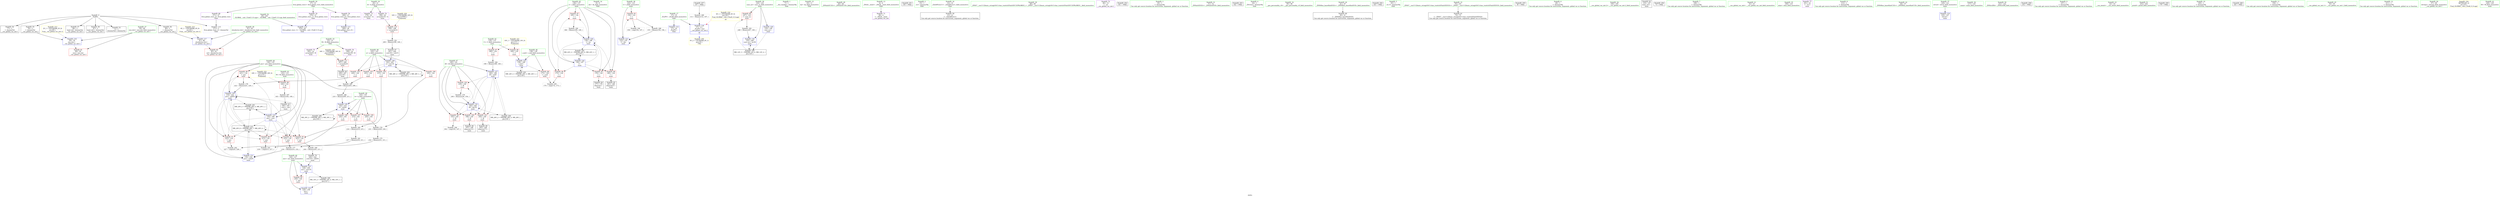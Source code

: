 digraph "SVFG" {
	label="SVFG";

	Node0x55ee4f62d720 [shape=record,color=grey,label="{NodeID: 0\nNullPtr}"];
	Node0x55ee4f62d720 -> Node0x55ee4f647fe0[style=solid];
	Node0x55ee4f62d720 -> Node0x55ee4f6480e0[style=solid];
	Node0x55ee4f62d720 -> Node0x55ee4f6481b0[style=solid];
	Node0x55ee4f62d720 -> Node0x55ee4f648280[style=solid];
	Node0x55ee4f62d720 -> Node0x55ee4f648350[style=solid];
	Node0x55ee4f62d720 -> Node0x55ee4f648420[style=solid];
	Node0x55ee4f62d720 -> Node0x55ee4f64c440[style=solid];
	Node0x55ee4f64fa20 [shape=record,color=grey,label="{NodeID: 180\n244 = Binary(243, 211, )\n}"];
	Node0x55ee4f64fa20 -> Node0x55ee4f648e70[style=solid];
	Node0x55ee4f646bf0 [shape=record,color=red,label="{NodeID: 97\n185\<--136\n\<--i\nmain\n}"];
	Node0x55ee4f646bf0 -> Node0x55ee4f650920[style=solid];
	Node0x55ee4f644f70 [shape=record,color=green,label="{NodeID: 14\n8\<--9\ndx\<--dx_field_insensitive\nGlob }"];
	Node0x55ee4f64a7e0 [shape=record,color=grey,label="{NodeID: 194\n158 = cmp(154, 147, )\n}"];
	Node0x55ee4f647750 [shape=record,color=red,label="{NodeID: 111\n207\<--206\n\<--arrayidx18\nmain\n}"];
	Node0x55ee4f647750 -> Node0x55ee4f648da0[style=solid];
	Node0x55ee4f645960 [shape=record,color=green,label="{NodeID: 28\n61\<--62\nehselector.slot\<--ehselector.slot_field_insensitive\n__cxx_global_var_init.1\n}"];
	Node0x55ee4f645960 -> Node0x55ee4f6498c0[style=solid];
	Node0x55ee4f645960 -> Node0x55ee4f64c610[style=solid];
	Node0x55ee4f64cc90 [shape=record,color=blue,label="{NodeID: 125\n138\<--169\ni_end\<--\nmain\n}"];
	Node0x55ee4f64cc90 -> Node0x55ee4f646cc0[style=dashed];
	Node0x55ee4f64cc90 -> Node0x55ee4f659d20[style=dashed];
	Node0x55ee4f646640 [shape=record,color=green,label="{NodeID: 42\n130\<--131\nC\<--C_field_insensitive\nmain\n}"];
	Node0x55ee4f646640 -> Node0x55ee4f649c00[style=solid];
	Node0x55ee4f646640 -> Node0x55ee4f649cd0[style=solid];
	Node0x55ee4f65e1d0 [shape=record,color=yellow,style=double,label="{NodeID: 222\n18V_1 = ENCHI(MR_18V_0)\npts\{133 \}\nFun[main]}"];
	Node0x55ee4f65e1d0 -> Node0x55ee4f649da0[style=dashed];
	Node0x55ee4f648280 [shape=record,color=black,label="{NodeID: 56\n80\<--3\n\<--dummyVal\n__cxx_global_var_init.1\n}"];
	Node0x55ee4f648280 -> Node0x55ee4f64c610[style=solid];
	Node0x55ee4f648e70 [shape=record,color=black,label="{NodeID: 70\n245\<--244\nconv35\<--add34\nmain\n}"];
	Node0x55ee4f648e70 -> Node0x55ee4f64d310[style=solid];
	Node0x55ee4f660db0 [shape=record,color=yellow,style=double,label="{NodeID: 250\n6V_2 = CSCHI(MR_6V_1)\npts\{19 \}\nCS[]}"];
	Node0x55ee4f649a60 [shape=record,color=red,label="{NodeID: 84\n247\<--124\n\<--case_no\nmain\n}"];
	Node0x55ee4f649a60 -> Node0x55ee4f64fea0[style=solid];
	Node0x55ee4f63b7c0 [shape=record,color=green,label="{NodeID: 1\n7\<--1\n__dso_handle\<--dummyObj\nGlob }"];
	Node0x55ee4f64fba0 [shape=record,color=grey,label="{NodeID: 181\n217 = Binary(216, 211, )\n}"];
	Node0x55ee4f64fba0 -> Node0x55ee4f64a660[style=solid];
	Node0x55ee4f646cc0 [shape=record,color=red,label="{NodeID: 98\n173\<--138\n\<--i_end\nmain\n}"];
	Node0x55ee4f646cc0 -> Node0x55ee4f64a960[style=solid];
	Node0x55ee4f645000 [shape=record,color=green,label="{NodeID: 15\n10\<--11\ndy\<--dy_field_insensitive\nGlob }"];
	Node0x55ee4f64a960 [shape=record,color=grey,label="{NodeID: 195\n174 = cmp(172, 173, )\n}"];
	Node0x55ee4f647820 [shape=record,color=blue,label="{NodeID: 112\n17\<--18\n_ZL2PI\<--\nGlob }"];
	Node0x55ee4f645a30 [shape=record,color=green,label="{NodeID: 29\n64\<--65\n_ZNSaIcEC1Ev\<--_ZNSaIcEC1Ev_field_insensitive\n}"];
	Node0x55ee4f64cd60 [shape=record,color=blue,label="{NodeID: 126\n136\<--186\ni\<--inc\nmain\n}"];
	Node0x55ee4f64cd60 -> Node0x55ee4f64a280[style=dashed];
	Node0x55ee4f64cd60 -> Node0x55ee4f64a350[style=dashed];
	Node0x55ee4f64cd60 -> Node0x55ee4f646b20[style=dashed];
	Node0x55ee4f64cd60 -> Node0x55ee4f646bf0[style=dashed];
	Node0x55ee4f64cd60 -> Node0x55ee4f64cd60[style=dashed];
	Node0x55ee4f64cd60 -> Node0x55ee4f659820[style=dashed];
	Node0x55ee4f646710 [shape=record,color=green,label="{NodeID: 43\n132\<--133\nW\<--W_field_insensitive\nmain\n}"];
	Node0x55ee4f646710 -> Node0x55ee4f649da0[style=solid];
	Node0x55ee4f648350 [shape=record,color=black,label="{NodeID: 57\n86\<--3\nlpad.val\<--dummyVal\n__cxx_global_var_init.1\n}"];
	Node0x55ee4f648f40 [shape=record,color=purple,label="{NodeID: 71\n38\<--4\n\<--_ZStL8__ioinit\n__cxx_global_var_init\n}"];
	Node0x55ee4f3f2df0 [shape=record,color=black,label="{NodeID: 251\n150 = PHI()\n}"];
	Node0x55ee4f649b30 [shape=record,color=red,label="{NodeID: 85\n250\<--126\n\<--ans\nmain\n}"];
	Node0x55ee4f63b020 [shape=record,color=green,label="{NodeID: 2\n15\<--1\n.str\<--dummyObj\nGlob }"];
	Node0x55ee4f64fd20 [shape=record,color=grey,label="{NodeID: 182\n216 = Binary(214, 215, )\n}"];
	Node0x55ee4f64fd20 -> Node0x55ee4f64fba0[style=solid];
	Node0x55ee4f646d90 [shape=record,color=red,label="{NodeID: 99\n193\<--140\n\<--i8\nmain\n}"];
	Node0x55ee4f646d90 -> Node0x55ee4f64aae0[style=solid];
	Node0x55ee4f645090 [shape=record,color=green,label="{NodeID: 16\n12\<--14\n_Z2dsB5cxx11\<--_Z2dsB5cxx11_field_insensitive\nGlob }"];
	Node0x55ee4f645090 -> Node0x55ee4f6484f0[style=solid];
	Node0x55ee4f64aae0 [shape=record,color=grey,label="{NodeID: 196\n194 = cmp(193, 147, )\n}"];
	Node0x55ee4f647920 [shape=record,color=blue,label="{NodeID: 113\n269\<--28\nllvm.global_ctors_0\<--\nGlob }"];
	Node0x55ee4f645b30 [shape=record,color=green,label="{NodeID: 30\n68\<--69\n_ZNSt7__cxx1112basic_stringIcSt11char_traitsIcESaIcEEC1EPKcRKS3_\<--_ZNSt7__cxx1112basic_stringIcSt11char_traitsIcESaIcEEC1EPKcRKS3__field_insensitive\n}"];
	Node0x55ee4f64ce30 [shape=record,color=blue,label="{NodeID: 127\n140\<--190\ni8\<--sub9\nmain\n}"];
	Node0x55ee4f64ce30 -> Node0x55ee4f646d90[style=dashed];
	Node0x55ee4f64ce30 -> Node0x55ee4f646e60[style=dashed];
	Node0x55ee4f64ce30 -> Node0x55ee4f646f30[style=dashed];
	Node0x55ee4f64ce30 -> Node0x55ee4f647000[style=dashed];
	Node0x55ee4f64ce30 -> Node0x55ee4f64d240[style=dashed];
	Node0x55ee4f64ce30 -> Node0x55ee4f65a220[style=dashed];
	Node0x55ee4f6467e0 [shape=record,color=green,label="{NodeID: 44\n134\<--135\npos\<--pos_field_insensitive\nmain\n}"];
	Node0x55ee4f6467e0 -> Node0x55ee4f649e70[style=solid];
	Node0x55ee4f6467e0 -> Node0x55ee4f649f40[style=solid];
	Node0x55ee4f6467e0 -> Node0x55ee4f64a010[style=solid];
	Node0x55ee4f6467e0 -> Node0x55ee4f64a0e0[style=solid];
	Node0x55ee4f6467e0 -> Node0x55ee4f64a1b0[style=solid];
	Node0x55ee4f6467e0 -> Node0x55ee4f64caf0[style=solid];
	Node0x55ee4f6467e0 -> Node0x55ee4f64d0a0[style=solid];
	Node0x55ee4f6467e0 -> Node0x55ee4f64d170[style=solid];
	Node0x55ee4f648420 [shape=record,color=black,label="{NodeID: 58\n87\<--3\nlpad.val1\<--dummyVal\n__cxx_global_var_init.1\n}"];
	Node0x55ee4f649010 [shape=record,color=purple,label="{NodeID: 72\n66\<--15\n\<--.str\n__cxx_global_var_init.1\n}"];
	Node0x55ee4f669b40 [shape=record,color=black,label="{NodeID: 252\n161 = PHI()\n}"];
	Node0x55ee4f649c00 [shape=record,color=red,label="{NodeID: 86\n169\<--130\n\<--C\nmain\n}"];
	Node0x55ee4f649c00 -> Node0x55ee4f64cc90[style=solid];
	Node0x55ee4f62d810 [shape=record,color=green,label="{NodeID: 3\n18\<--1\n\<--dummyObj\nCan only get source location for instruction, argument, global var or function.}"];
	Node0x55ee4f64fea0 [shape=record,color=grey,label="{NodeID: 183\n248 = Binary(247, 149, )\n}"];
	Node0x55ee4f64fea0 -> Node0x55ee4f64d3e0[style=solid];
	Node0x55ee4f646e60 [shape=record,color=red,label="{NodeID: 100\n196\<--140\n\<--i8\nmain\n}"];
	Node0x55ee4f646e60 -> Node0x55ee4f648b30[style=solid];
	Node0x55ee4f645120 [shape=record,color=green,label="{NodeID: 17\n17\<--19\n_ZL2PI\<--_ZL2PI_field_insensitive\nGlob }"];
	Node0x55ee4f645120 -> Node0x55ee4f647820[style=solid];
	Node0x55ee4f645120 -> Node0x55ee4f64c6e0[style=solid];
	Node0x55ee4f647a20 [shape=record,color=blue,label="{NodeID: 114\n270\<--29\nllvm.global_ctors_1\<--_GLOBAL__sub_I_EmK_0_0.cpp\nGlob }"];
	Node0x55ee4f645c30 [shape=record,color=green,label="{NodeID: 31\n71\<--72\n_ZNSaIcED1Ev\<--_ZNSaIcED1Ev_field_insensitive\n}"];
	Node0x55ee4f64cf00 [shape=record,color=blue,label="{NodeID: 128\n142\<--201\na\<--conv16\nmain\n}"];
	Node0x55ee4f64cf00 -> Node0x55ee4f6470d0[style=dashed];
	Node0x55ee4f64cf00 -> Node0x55ee4f6471a0[style=dashed];
	Node0x55ee4f64cf00 -> Node0x55ee4f647270[style=dashed];
	Node0x55ee4f64cf00 -> Node0x55ee4f647340[style=dashed];
	Node0x55ee4f64cf00 -> Node0x55ee4f64cf00[style=dashed];
	Node0x55ee4f64cf00 -> Node0x55ee4f65a720[style=dashed];
	Node0x55ee4f6468b0 [shape=record,color=green,label="{NodeID: 45\n136\<--137\ni\<--i_field_insensitive\nmain\n}"];
	Node0x55ee4f6468b0 -> Node0x55ee4f64a280[style=solid];
	Node0x55ee4f6468b0 -> Node0x55ee4f64a350[style=solid];
	Node0x55ee4f6468b0 -> Node0x55ee4f646b20[style=solid];
	Node0x55ee4f6468b0 -> Node0x55ee4f646bf0[style=solid];
	Node0x55ee4f6468b0 -> Node0x55ee4f64cbc0[style=solid];
	Node0x55ee4f6468b0 -> Node0x55ee4f64cd60[style=solid];
	Node0x55ee4f6484f0 [shape=record,color=black,label="{NodeID: 59\n13\<--12\n\<--_Z2dsB5cxx11\nCan only get source location for instruction, argument, global var or function.}"];
	Node0x55ee4f6490e0 [shape=record,color=purple,label="{NodeID: 73\n178\<--20\narrayidx\<--A\nmain\n}"];
	Node0x55ee4f669ca0 [shape=record,color=black,label="{NodeID: 253\n162 = PHI()\n}"];
	Node0x55ee4f649cd0 [shape=record,color=red,label="{NodeID: 87\n189\<--130\n\<--C\nmain\n}"];
	Node0x55ee4f649cd0 -> Node0x55ee4f650020[style=solid];
	Node0x55ee4f63ae70 [shape=record,color=green,label="{NodeID: 4\n24\<--1\n_ZSt3cin\<--dummyObj\nGlob }"];
	Node0x55ee4f650020 [shape=record,color=grey,label="{NodeID: 184\n190 = Binary(189, 149, )\n}"];
	Node0x55ee4f650020 -> Node0x55ee4f64ce30[style=solid];
	Node0x55ee4f646f30 [shape=record,color=red,label="{NodeID: 101\n204\<--140\n\<--i8\nmain\n}"];
	Node0x55ee4f646f30 -> Node0x55ee4f648cd0[style=solid];
	Node0x55ee4f6451b0 [shape=record,color=green,label="{NodeID: 18\n20\<--21\nA\<--A_field_insensitive\nGlob }"];
	Node0x55ee4f6451b0 -> Node0x55ee4f6490e0[style=solid];
	Node0x55ee4f6451b0 -> Node0x55ee4f6491b0[style=solid];
	Node0x55ee4f64c440 [shape=record,color=blue, style = dotted,label="{NodeID: 115\n271\<--3\nllvm.global_ctors_2\<--dummyVal\nGlob }"];
	Node0x55ee4f645d30 [shape=record,color=green,label="{NodeID: 32\n95\<--96\n__gxx_personality_v0\<--__gxx_personality_v0_field_insensitive\n}"];
	Node0x55ee4f65ca20 [shape=record,color=black,label="{NodeID: 212\nMR_20V_8 = PHI(MR_20V_7, MR_20V_4, )\npts\{135 \}\n}"];
	Node0x55ee4f65ca20 -> Node0x55ee4f649e70[style=dashed];
	Node0x55ee4f65ca20 -> Node0x55ee4f649f40[style=dashed];
	Node0x55ee4f65ca20 -> Node0x55ee4f64a010[style=dashed];
	Node0x55ee4f65ca20 -> Node0x55ee4f64a0e0[style=dashed];
	Node0x55ee4f65ca20 -> Node0x55ee4f64a1b0[style=dashed];
	Node0x55ee4f65ca20 -> Node0x55ee4f64d0a0[style=dashed];
	Node0x55ee4f65ca20 -> Node0x55ee4f64d170[style=dashed];
	Node0x55ee4f65ca20 -> Node0x55ee4f659320[style=dashed];
	Node0x55ee4f65ca20 -> Node0x55ee4f65ca20[style=dashed];
	Node0x55ee4f64cfd0 [shape=record,color=blue,label="{NodeID: 129\n144\<--210\nb\<--sub20\nmain\n}"];
	Node0x55ee4f64cfd0 -> Node0x55ee4f647410[style=dashed];
	Node0x55ee4f64cfd0 -> Node0x55ee4f6474e0[style=dashed];
	Node0x55ee4f64cfd0 -> Node0x55ee4f6475b0[style=dashed];
	Node0x55ee4f64cfd0 -> Node0x55ee4f64cfd0[style=dashed];
	Node0x55ee4f64cfd0 -> Node0x55ee4f65ac20[style=dashed];
	Node0x55ee4f646980 [shape=record,color=green,label="{NodeID: 46\n138\<--139\ni_end\<--i_end_field_insensitive\nmain\n}"];
	Node0x55ee4f646980 -> Node0x55ee4f646cc0[style=solid];
	Node0x55ee4f646980 -> Node0x55ee4f64cc90[style=solid];
	Node0x55ee4f6485f0 [shape=record,color=black,label="{NodeID: 60\n40\<--41\n\<--_ZNSt8ios_base4InitD1Ev\nCan only get source location for instruction, argument, global var or function.}"];
	Node0x55ee4f6491b0 [shape=record,color=purple,label="{NodeID: 74\n198\<--20\narrayidx14\<--A\nmain\n}"];
	Node0x55ee4f6491b0 -> Node0x55ee4f647680[style=solid];
	Node0x55ee4f669da0 [shape=record,color=black,label="{NodeID: 254\n163 = PHI()\n}"];
	Node0x55ee4f649da0 [shape=record,color=red,label="{NodeID: 88\n164\<--132\n\<--W\nmain\n}"];
	Node0x55ee4f649da0 -> Node0x55ee4f6504a0[style=solid];
	Node0x55ee4f63af00 [shape=record,color=green,label="{NodeID: 5\n25\<--1\n.str.3\<--dummyObj\nGlob }"];
	Node0x55ee4f6501a0 [shape=record,color=grey,label="{NodeID: 185\n209 = Binary(203, 208, )\n}"];
	Node0x55ee4f6501a0 -> Node0x55ee4f650320[style=solid];
	Node0x55ee4f647000 [shape=record,color=red,label="{NodeID: 102\n239\<--140\n\<--i8\nmain\n}"];
	Node0x55ee4f647000 -> Node0x55ee4f64f8a0[style=solid];
	Node0x55ee4f645240 [shape=record,color=green,label="{NodeID: 19\n22\<--23\nB\<--B_field_insensitive\nGlob }"];
	Node0x55ee4f645240 -> Node0x55ee4f649280[style=solid];
	Node0x55ee4f645240 -> Node0x55ee4f649350[style=solid];
	Node0x55ee4f658920 [shape=record,color=black,label="{NodeID: 199\nMR_12V_3 = PHI(MR_12V_4, MR_12V_2, )\npts\{125 \}\n}"];
	Node0x55ee4f658920 -> Node0x55ee4f649a60[style=dashed];
	Node0x55ee4f658920 -> Node0x55ee4f64d3e0[style=dashed];
	Node0x55ee4f64c540 [shape=record,color=blue,label="{NodeID: 116\n59\<--78\nexn.slot\<--\n__cxx_global_var_init.1\n}"];
	Node0x55ee4f64c540 -> Node0x55ee4f6497f0[style=dashed];
	Node0x55ee4f645e30 [shape=record,color=green,label="{NodeID: 33\n75\<--101\n_ZNSt7__cxx1112basic_stringIcSt11char_traitsIcESaIcEED1Ev\<--_ZNSt7__cxx1112basic_stringIcSt11char_traitsIcESaIcEED1Ev_field_insensitive\n}"];
	Node0x55ee4f645e30 -> Node0x55ee4f6486f0[style=solid];
	Node0x55ee4f65cf20 [shape=record,color=yellow,style=double,label="{NodeID: 213\n2V_1 = ENCHI(MR_2V_0)\npts\{60 \}\nFun[__cxx_global_var_init.1]}"];
	Node0x55ee4f65cf20 -> Node0x55ee4f64c540[style=dashed];
	Node0x55ee4f64d0a0 [shape=record,color=blue,label="{NodeID: 130\n134\<--222\npos\<--add24\nmain\n}"];
	Node0x55ee4f64d0a0 -> Node0x55ee4f649e70[style=dashed];
	Node0x55ee4f64d0a0 -> Node0x55ee4f649f40[style=dashed];
	Node0x55ee4f64d0a0 -> Node0x55ee4f64a010[style=dashed];
	Node0x55ee4f64d0a0 -> Node0x55ee4f64a0e0[style=dashed];
	Node0x55ee4f64d0a0 -> Node0x55ee4f64a1b0[style=dashed];
	Node0x55ee4f64d0a0 -> Node0x55ee4f64d0a0[style=dashed];
	Node0x55ee4f64d0a0 -> Node0x55ee4f64d170[style=dashed];
	Node0x55ee4f64d0a0 -> Node0x55ee4f659320[style=dashed];
	Node0x55ee4f64d0a0 -> Node0x55ee4f65ca20[style=dashed];
	Node0x55ee4f646a50 [shape=record,color=green,label="{NodeID: 47\n140\<--141\ni8\<--i8_field_insensitive\nmain\n}"];
	Node0x55ee4f646a50 -> Node0x55ee4f646d90[style=solid];
	Node0x55ee4f646a50 -> Node0x55ee4f646e60[style=solid];
	Node0x55ee4f646a50 -> Node0x55ee4f646f30[style=solid];
	Node0x55ee4f646a50 -> Node0x55ee4f647000[style=solid];
	Node0x55ee4f646a50 -> Node0x55ee4f64ce30[style=solid];
	Node0x55ee4f646a50 -> Node0x55ee4f64d240[style=solid];
	Node0x55ee4f6486f0 [shape=record,color=black,label="{NodeID: 61\n74\<--75\n\<--_ZNSt7__cxx1112basic_stringIcSt11char_traitsIcESaIcEED1Ev\nCan only get source location for instruction, argument, global var or function.}"];
	Node0x55ee4f649280 [shape=record,color=purple,label="{NodeID: 75\n182\<--22\narrayidx6\<--B\nmain\n}"];
	Node0x55ee4f669e70 [shape=record,color=black,label="{NodeID: 255\n39 = PHI()\n}"];
	Node0x55ee4f649e70 [shape=record,color=red,label="{NodeID: 89\n213\<--134\n\<--pos\nmain\n}"];
	Node0x55ee4f649e70 -> Node0x55ee4f64a660[style=solid];
	Node0x55ee4f6445c0 [shape=record,color=green,label="{NodeID: 6\n28\<--1\n\<--dummyObj\nCan only get source location for instruction, argument, global var or function.}"];
	Node0x55ee4f650320 [shape=record,color=grey,label="{NodeID: 186\n210 = Binary(209, 211, )\n}"];
	Node0x55ee4f650320 -> Node0x55ee4f64cfd0[style=solid];
	Node0x55ee4f6470d0 [shape=record,color=red,label="{NodeID: 103\n203\<--142\n\<--a\nmain\n}"];
	Node0x55ee4f6470d0 -> Node0x55ee4f6501a0[style=solid];
	Node0x55ee4f6452d0 [shape=record,color=green,label="{NodeID: 20\n27\<--31\nllvm.global_ctors\<--llvm.global_ctors_field_insensitive\nGlob }"];
	Node0x55ee4f6452d0 -> Node0x55ee4f6494f0[style=solid];
	Node0x55ee4f6452d0 -> Node0x55ee4f6495f0[style=solid];
	Node0x55ee4f6452d0 -> Node0x55ee4f6496f0[style=solid];
	Node0x55ee4f658e20 [shape=record,color=black,label="{NodeID: 200\nMR_14V_2 = PHI(MR_14V_4, MR_14V_1, )\npts\{127 \}\n}"];
	Node0x55ee4f658e20 -> Node0x55ee4f64ca20[style=dashed];
	Node0x55ee4f64c610 [shape=record,color=blue,label="{NodeID: 117\n61\<--80\nehselector.slot\<--\n__cxx_global_var_init.1\n}"];
	Node0x55ee4f64c610 -> Node0x55ee4f6498c0[style=dashed];
	Node0x55ee4f645f30 [shape=record,color=green,label="{NodeID: 34\n104\<--105\n__cxx_global_var_init.2\<--__cxx_global_var_init.2_field_insensitive\n}"];
	Node0x55ee4f65da40 [shape=record,color=yellow,style=double,label="{NodeID: 214\n4V_1 = ENCHI(MR_4V_0)\npts\{62 \}\nFun[__cxx_global_var_init.1]}"];
	Node0x55ee4f65da40 -> Node0x55ee4f64c610[style=dashed];
	Node0x55ee4f64d170 [shape=record,color=blue,label="{NodeID: 131\n134\<--234\npos\<--sub29\nmain\n}"];
	Node0x55ee4f64d170 -> Node0x55ee4f65ca20[style=dashed];
	Node0x55ee4f647b40 [shape=record,color=green,label="{NodeID: 48\n142\<--143\na\<--a_field_insensitive\nmain\n}"];
	Node0x55ee4f647b40 -> Node0x55ee4f6470d0[style=solid];
	Node0x55ee4f647b40 -> Node0x55ee4f6471a0[style=solid];
	Node0x55ee4f647b40 -> Node0x55ee4f647270[style=solid];
	Node0x55ee4f647b40 -> Node0x55ee4f647340[style=solid];
	Node0x55ee4f647b40 -> Node0x55ee4f64cf00[style=solid];
	Node0x55ee4f6487f0 [shape=record,color=black,label="{NodeID: 62\n119\<--147\nmain_ret\<--\nmain\n}"];
	Node0x55ee4f649350 [shape=record,color=purple,label="{NodeID: 76\n206\<--22\narrayidx18\<--B\nmain\n}"];
	Node0x55ee4f649350 -> Node0x55ee4f647750[style=solid];
	Node0x55ee4f669f40 [shape=record,color=black,label="{NodeID: 256\n73 = PHI()\n}"];
	Node0x55ee4f649f40 [shape=record,color=red,label="{NodeID: 90\n221\<--134\n\<--pos\nmain\n}"];
	Node0x55ee4f649f40 -> Node0x55ee4f64f720[style=solid];
	Node0x55ee4f644650 [shape=record,color=green,label="{NodeID: 7\n108\<--1\n\<--dummyObj\nCan only get source location for instruction, argument, global var or function.}"];
	Node0x55ee4f6504a0 [shape=record,color=grey,label="{NodeID: 187\n165 = Binary(164, 149, )\n}"];
	Node0x55ee4f6504a0 -> Node0x55ee4f6488c0[style=solid];
	Node0x55ee4f6471a0 [shape=record,color=red,label="{NodeID: 104\n215\<--142\n\<--a\nmain\n}"];
	Node0x55ee4f6471a0 -> Node0x55ee4f64fd20[style=solid];
	Node0x55ee4f645360 [shape=record,color=green,label="{NodeID: 21\n32\<--33\n__cxx_global_var_init\<--__cxx_global_var_init_field_insensitive\n}"];
	Node0x55ee4f659320 [shape=record,color=black,label="{NodeID: 201\nMR_20V_2 = PHI(MR_20V_4, MR_20V_1, )\npts\{135 \}\n}"];
	Node0x55ee4f659320 -> Node0x55ee4f64caf0[style=dashed];
	Node0x55ee4f64c6e0 [shape=record,color=blue,label="{NodeID: 118\n17\<--111\n_ZL2PI\<--mul\n__cxx_global_var_init.2\n|{<s0>18}}"];
	Node0x55ee4f64c6e0:s0 -> Node0x55ee4f660db0[style=dashed,color=blue];
	Node0x55ee4f646030 [shape=record,color=green,label="{NodeID: 35\n109\<--110\natan\<--atan_field_insensitive\n}"];
	Node0x55ee4f64d240 [shape=record,color=blue,label="{NodeID: 132\n140\<--240\ni8\<--dec32\nmain\n}"];
	Node0x55ee4f64d240 -> Node0x55ee4f646d90[style=dashed];
	Node0x55ee4f64d240 -> Node0x55ee4f646e60[style=dashed];
	Node0x55ee4f64d240 -> Node0x55ee4f646f30[style=dashed];
	Node0x55ee4f64d240 -> Node0x55ee4f647000[style=dashed];
	Node0x55ee4f64d240 -> Node0x55ee4f64d240[style=dashed];
	Node0x55ee4f64d240 -> Node0x55ee4f65a220[style=dashed];
	Node0x55ee4f647c10 [shape=record,color=green,label="{NodeID: 49\n144\<--145\nb\<--b_field_insensitive\nmain\n}"];
	Node0x55ee4f647c10 -> Node0x55ee4f647410[style=solid];
	Node0x55ee4f647c10 -> Node0x55ee4f6474e0[style=solid];
	Node0x55ee4f647c10 -> Node0x55ee4f6475b0[style=solid];
	Node0x55ee4f647c10 -> Node0x55ee4f64cfd0[style=solid];
	Node0x55ee4f65f000 [shape=record,color=yellow,style=double,label="{NodeID: 229\n32V_1 = ENCHI(MR_32V_0)\npts\{210000 \}\nFun[main]}"];
	Node0x55ee4f65f000 -> Node0x55ee4f647680[style=dashed];
	Node0x55ee4f6488c0 [shape=record,color=black,label="{NodeID: 63\n166\<--165\nconv\<--sub\nmain\n}"];
	Node0x55ee4f6488c0 -> Node0x55ee4f64caf0[style=solid];
	Node0x55ee4f649420 [shape=record,color=purple,label="{NodeID: 77\n251\<--25\n\<--.str.3\nmain\n}"];
	Node0x55ee4f66a040 [shape=record,color=black,label="{NodeID: 257\n107 = PHI()\n}"];
	Node0x55ee4f66a040 -> Node0x55ee4f6507a0[style=solid];
	Node0x55ee4f64a010 [shape=record,color=red,label="{NodeID: 91\n225\<--134\n\<--pos\nmain\n}"];
	Node0x55ee4f64a010 -> Node0x55ee4f64a4e0[style=solid];
	Node0x55ee4f6446e0 [shape=record,color=green,label="{NodeID: 8\n112\<--1\n\<--dummyObj\nCan only get source location for instruction, argument, global var or function.}"];
	Node0x55ee4f650620 [shape=record,color=grey,label="{NodeID: 188\n155 = Binary(154, 156, )\n}"];
	Node0x55ee4f650620 -> Node0x55ee4f64c950[style=solid];
	Node0x55ee4f647270 [shape=record,color=red,label="{NodeID: 105\n220\<--142\n\<--a\nmain\n}"];
	Node0x55ee4f647270 -> Node0x55ee4f64f720[style=solid];
	Node0x55ee4f6453f0 [shape=record,color=green,label="{NodeID: 22\n36\<--37\n_ZNSt8ios_base4InitC1Ev\<--_ZNSt8ios_base4InitC1Ev_field_insensitive\n}"];
	Node0x55ee4f659820 [shape=record,color=black,label="{NodeID: 202\nMR_22V_2 = PHI(MR_22V_4, MR_22V_1, )\npts\{137 \}\n}"];
	Node0x55ee4f659820 -> Node0x55ee4f64cbc0[style=dashed];
	Node0x55ee4f64c7b0 [shape=record,color=blue,label="{NodeID: 119\n120\<--147\nretval\<--\nmain\n}"];
	Node0x55ee4f646130 [shape=record,color=green,label="{NodeID: 36\n117\<--118\nmain\<--main_field_insensitive\n}"];
	Node0x55ee4f65dc30 [shape=record,color=yellow,style=double,label="{NodeID: 216\n6V_1 = ENCHI(MR_6V_0)\npts\{19 \}\nFun[_GLOBAL__sub_I_EmK_0_0.cpp]|{<s0>18}}"];
	Node0x55ee4f65dc30:s0 -> Node0x55ee4f64c6e0[style=dashed,color=red];
	Node0x55ee4f64d310 [shape=record,color=blue,label="{NodeID: 133\n126\<--245\nans\<--conv35\nmain\n}"];
	Node0x55ee4f64d310 -> Node0x55ee4f649b30[style=dashed];
	Node0x55ee4f64d310 -> Node0x55ee4f658e20[style=dashed];
	Node0x55ee4f647ce0 [shape=record,color=green,label="{NodeID: 50\n151\<--152\n_ZNSirsERi\<--_ZNSirsERi_field_insensitive\n}"];
	Node0x55ee4f65f0e0 [shape=record,color=yellow,style=double,label="{NodeID: 230\n34V_1 = ENCHI(MR_34V_0)\npts\{230000 \}\nFun[main]}"];
	Node0x55ee4f65f0e0 -> Node0x55ee4f647750[style=dashed];
	Node0x55ee4f648990 [shape=record,color=black,label="{NodeID: 64\n177\<--176\nidxprom\<--\nmain\n}"];
	Node0x55ee4f6494f0 [shape=record,color=purple,label="{NodeID: 78\n269\<--27\nllvm.global_ctors_0\<--llvm.global_ctors\nGlob }"];
	Node0x55ee4f6494f0 -> Node0x55ee4f647920[style=solid];
	Node0x55ee4f66a1a0 [shape=record,color=black,label="{NodeID: 258\n252 = PHI()\n}"];
	Node0x55ee4f64f2a0 [shape=record,color=grey,label="{NodeID: 175\n232 = Binary(231, 211, )\n}"];
	Node0x55ee4f64f2a0 -> Node0x55ee4f64f5a0[style=solid];
	Node0x55ee4f64a0e0 [shape=record,color=red,label="{NodeID: 92\n233\<--134\n\<--pos\nmain\n}"];
	Node0x55ee4f64a0e0 -> Node0x55ee4f64f5a0[style=solid];
	Node0x55ee4f63b320 [shape=record,color=green,label="{NodeID: 9\n147\<--1\n\<--dummyObj\nCan only get source location for instruction, argument, global var or function.}"];
	Node0x55ee4f6507a0 [shape=record,color=grey,label="{NodeID: 189\n111 = Binary(112, 107, )\n}"];
	Node0x55ee4f6507a0 -> Node0x55ee4f64c6e0[style=solid];
	Node0x55ee4f647340 [shape=record,color=red,label="{NodeID: 106\n230\<--142\n\<--a\nmain\n}"];
	Node0x55ee4f647340 -> Node0x55ee4f64f420[style=solid];
	Node0x55ee4f6454c0 [shape=record,color=green,label="{NodeID: 23\n42\<--43\n__cxa_atexit\<--__cxa_atexit_field_insensitive\n}"];
	Node0x55ee4f659d20 [shape=record,color=black,label="{NodeID: 203\nMR_24V_2 = PHI(MR_24V_3, MR_24V_1, )\npts\{139 \}\n}"];
	Node0x55ee4f659d20 -> Node0x55ee4f64cc90[style=dashed];
	Node0x55ee4f64c880 [shape=record,color=blue,label="{NodeID: 120\n124\<--149\ncase_no\<--\nmain\n}"];
	Node0x55ee4f64c880 -> Node0x55ee4f658920[style=dashed];
	Node0x55ee4f646230 [shape=record,color=green,label="{NodeID: 37\n120\<--121\nretval\<--retval_field_insensitive\nmain\n}"];
	Node0x55ee4f646230 -> Node0x55ee4f64c7b0[style=solid];
	Node0x55ee4f64d3e0 [shape=record,color=blue,label="{NodeID: 134\n124\<--248\ncase_no\<--inc36\nmain\n}"];
	Node0x55ee4f64d3e0 -> Node0x55ee4f658920[style=dashed];
	Node0x55ee4f647de0 [shape=record,color=green,label="{NodeID: 51\n253\<--254\nprintf\<--printf_field_insensitive\n}"];
	Node0x55ee4f648a60 [shape=record,color=black,label="{NodeID: 65\n181\<--180\nidxprom5\<--\nmain\n}"];
	Node0x55ee4f6495f0 [shape=record,color=purple,label="{NodeID: 79\n270\<--27\nllvm.global_ctors_1\<--llvm.global_ctors\nGlob }"];
	Node0x55ee4f6495f0 -> Node0x55ee4f647a20[style=solid];
	Node0x55ee4f66a270 [shape=record,color=black,label="{NodeID: 259\n179 = PHI()\n}"];
	Node0x55ee4f64f420 [shape=record,color=grey,label="{NodeID: 176\n231 = Binary(229, 230, )\n}"];
	Node0x55ee4f64f420 -> Node0x55ee4f64f2a0[style=solid];
	Node0x55ee4f64a1b0 [shape=record,color=red,label="{NodeID: 93\n243\<--134\n\<--pos\nmain\n}"];
	Node0x55ee4f64a1b0 -> Node0x55ee4f64fa20[style=solid];
	Node0x55ee4f63b3b0 [shape=record,color=green,label="{NodeID: 10\n149\<--1\n\<--dummyObj\nCan only get source location for instruction, argument, global var or function.}"];
	Node0x55ee4f650920 [shape=record,color=grey,label="{NodeID: 190\n186 = Binary(185, 149, )\n}"];
	Node0x55ee4f650920 -> Node0x55ee4f64cd60[style=solid];
	Node0x55ee4f647410 [shape=record,color=red,label="{NodeID: 107\n214\<--144\n\<--b\nmain\n}"];
	Node0x55ee4f647410 -> Node0x55ee4f64fd20[style=solid];
	Node0x55ee4f6455c0 [shape=record,color=green,label="{NodeID: 24\n41\<--47\n_ZNSt8ios_base4InitD1Ev\<--_ZNSt8ios_base4InitD1Ev_field_insensitive\n}"];
	Node0x55ee4f6455c0 -> Node0x55ee4f6485f0[style=solid];
	Node0x55ee4f65a220 [shape=record,color=black,label="{NodeID: 204\nMR_26V_2 = PHI(MR_26V_4, MR_26V_1, )\npts\{141 \}\n}"];
	Node0x55ee4f65a220 -> Node0x55ee4f64ce30[style=dashed];
	Node0x55ee4f64c950 [shape=record,color=blue,label="{NodeID: 121\n122\<--155\nt\<--dec\nmain\n}"];
	Node0x55ee4f64c950 -> Node0x55ee4f649990[style=dashed];
	Node0x55ee4f64c950 -> Node0x55ee4f64c950[style=dashed];
	Node0x55ee4f646300 [shape=record,color=green,label="{NodeID: 38\n122\<--123\nt\<--t_field_insensitive\nmain\n}"];
	Node0x55ee4f646300 -> Node0x55ee4f649990[style=solid];
	Node0x55ee4f646300 -> Node0x55ee4f64c950[style=solid];
	Node0x55ee4f647ee0 [shape=record,color=green,label="{NodeID: 52\n29\<--263\n_GLOBAL__sub_I_EmK_0_0.cpp\<--_GLOBAL__sub_I_EmK_0_0.cpp_field_insensitive\n}"];
	Node0x55ee4f647ee0 -> Node0x55ee4f647a20[style=solid];
	Node0x55ee4f648b30 [shape=record,color=black,label="{NodeID: 66\n197\<--196\nidxprom13\<--\nmain\n}"];
	Node0x55ee4f6496f0 [shape=record,color=purple,label="{NodeID: 80\n271\<--27\nllvm.global_ctors_2\<--llvm.global_ctors\nGlob }"];
	Node0x55ee4f6496f0 -> Node0x55ee4f64c440[style=solid];
	Node0x55ee4f66a3a0 [shape=record,color=black,label="{NodeID: 260\n183 = PHI()\n}"];
	Node0x55ee4f64f5a0 [shape=record,color=grey,label="{NodeID: 177\n234 = Binary(233, 232, )\n}"];
	Node0x55ee4f64f5a0 -> Node0x55ee4f64d170[style=solid];
	Node0x55ee4f64a280 [shape=record,color=red,label="{NodeID: 94\n172\<--136\n\<--i\nmain\n}"];
	Node0x55ee4f64a280 -> Node0x55ee4f64a960[style=solid];
	Node0x55ee4f63b440 [shape=record,color=green,label="{NodeID: 11\n156\<--1\n\<--dummyObj\nCan only get source location for instruction, argument, global var or function.}"];
	Node0x55ee4f650aa0 [shape=record,color=grey,label="{NodeID: 191\n200 = Binary(199, 149, )\n}"];
	Node0x55ee4f650aa0 -> Node0x55ee4f648c00[style=solid];
	Node0x55ee4f6474e0 [shape=record,color=red,label="{NodeID: 108\n226\<--144\n\<--b\nmain\n}"];
	Node0x55ee4f6474e0 -> Node0x55ee4f64a4e0[style=solid];
	Node0x55ee4f6456c0 [shape=record,color=green,label="{NodeID: 25\n54\<--55\n__cxx_global_var_init.1\<--__cxx_global_var_init.1_field_insensitive\n}"];
	Node0x55ee4f65a720 [shape=record,color=black,label="{NodeID: 205\nMR_28V_2 = PHI(MR_28V_3, MR_28V_1, )\npts\{143 \}\n}"];
	Node0x55ee4f65a720 -> Node0x55ee4f64cf00[style=dashed];
	Node0x55ee4f65a720 -> Node0x55ee4f65a720[style=dashed];
	Node0x55ee4f64ca20 [shape=record,color=blue,label="{NodeID: 122\n126\<--156\nans\<--\nmain\n}"];
	Node0x55ee4f64ca20 -> Node0x55ee4f64d310[style=dashed];
	Node0x55ee4f6463d0 [shape=record,color=green,label="{NodeID: 39\n124\<--125\ncase_no\<--case_no_field_insensitive\nmain\n}"];
	Node0x55ee4f6463d0 -> Node0x55ee4f649a60[style=solid];
	Node0x55ee4f6463d0 -> Node0x55ee4f64c880[style=solid];
	Node0x55ee4f6463d0 -> Node0x55ee4f64d3e0[style=solid];
	Node0x55ee4f647fe0 [shape=record,color=black,label="{NodeID: 53\n2\<--3\ndummyVal\<--dummyVal\n}"];
	Node0x55ee4f648c00 [shape=record,color=black,label="{NodeID: 67\n201\<--200\nconv16\<--sub15\nmain\n}"];
	Node0x55ee4f648c00 -> Node0x55ee4f64cf00[style=solid];
	Node0x55ee4f6497f0 [shape=record,color=red,label="{NodeID: 81\n84\<--59\nexn\<--exn.slot\n__cxx_global_var_init.1\n}"];
	Node0x55ee4f64f720 [shape=record,color=grey,label="{NodeID: 178\n222 = Binary(221, 220, )\n}"];
	Node0x55ee4f64f720 -> Node0x55ee4f64d0a0[style=solid];
	Node0x55ee4f64a350 [shape=record,color=red,label="{NodeID: 95\n176\<--136\n\<--i\nmain\n}"];
	Node0x55ee4f64a350 -> Node0x55ee4f648990[style=solid];
	Node0x55ee4f63b4d0 [shape=record,color=green,label="{NodeID: 12\n211\<--1\n\<--dummyObj\nCan only get source location for instruction, argument, global var or function.}"];
	Node0x55ee4f64a4e0 [shape=record,color=grey,label="{NodeID: 192\n227 = cmp(225, 226, )\n}"];
	Node0x55ee4f6475b0 [shape=record,color=red,label="{NodeID: 109\n229\<--144\n\<--b\nmain\n}"];
	Node0x55ee4f6475b0 -> Node0x55ee4f64f420[style=solid];
	Node0x55ee4f6457c0 [shape=record,color=green,label="{NodeID: 26\n57\<--58\nref.tmp\<--ref.tmp_field_insensitive\n__cxx_global_var_init.1\n}"];
	Node0x55ee4f65ac20 [shape=record,color=black,label="{NodeID: 206\nMR_30V_2 = PHI(MR_30V_3, MR_30V_1, )\npts\{145 \}\n}"];
	Node0x55ee4f65ac20 -> Node0x55ee4f64cfd0[style=dashed];
	Node0x55ee4f65ac20 -> Node0x55ee4f65ac20[style=dashed];
	Node0x55ee4f64caf0 [shape=record,color=blue,label="{NodeID: 123\n134\<--166\npos\<--conv\nmain\n}"];
	Node0x55ee4f64caf0 -> Node0x55ee4f649e70[style=dashed];
	Node0x55ee4f64caf0 -> Node0x55ee4f649f40[style=dashed];
	Node0x55ee4f64caf0 -> Node0x55ee4f64a010[style=dashed];
	Node0x55ee4f64caf0 -> Node0x55ee4f64a0e0[style=dashed];
	Node0x55ee4f64caf0 -> Node0x55ee4f64a1b0[style=dashed];
	Node0x55ee4f64caf0 -> Node0x55ee4f64d0a0[style=dashed];
	Node0x55ee4f64caf0 -> Node0x55ee4f64d170[style=dashed];
	Node0x55ee4f64caf0 -> Node0x55ee4f659320[style=dashed];
	Node0x55ee4f64caf0 -> Node0x55ee4f65ca20[style=dashed];
	Node0x55ee4f6464a0 [shape=record,color=green,label="{NodeID: 40\n126\<--127\nans\<--ans_field_insensitive\nmain\n}"];
	Node0x55ee4f6464a0 -> Node0x55ee4f649b30[style=solid];
	Node0x55ee4f6464a0 -> Node0x55ee4f64ca20[style=solid];
	Node0x55ee4f6464a0 -> Node0x55ee4f64d310[style=solid];
	Node0x55ee4f6480e0 [shape=record,color=black,label="{NodeID: 54\n77\<--3\n\<--dummyVal\n__cxx_global_var_init.1\n}"];
	Node0x55ee4f65fed0 [shape=record,color=yellow,style=double,label="{NodeID: 234\nRETMU(6V_2)\npts\{19 \}\nFun[_GLOBAL__sub_I_EmK_0_0.cpp]}"];
	Node0x55ee4f648cd0 [shape=record,color=black,label="{NodeID: 68\n205\<--204\nidxprom17\<--\nmain\n}"];
	Node0x55ee4f6498c0 [shape=record,color=red,label="{NodeID: 82\n85\<--61\nsel\<--ehselector.slot\n__cxx_global_var_init.1\n}"];
	Node0x55ee4f64f8a0 [shape=record,color=grey,label="{NodeID: 179\n240 = Binary(239, 156, )\n}"];
	Node0x55ee4f64f8a0 -> Node0x55ee4f64d240[style=solid];
	Node0x55ee4f646b20 [shape=record,color=red,label="{NodeID: 96\n180\<--136\n\<--i\nmain\n}"];
	Node0x55ee4f646b20 -> Node0x55ee4f648a60[style=solid];
	Node0x55ee4f63b5a0 [shape=record,color=green,label="{NodeID: 13\n4\<--6\n_ZStL8__ioinit\<--_ZStL8__ioinit_field_insensitive\nGlob }"];
	Node0x55ee4f63b5a0 -> Node0x55ee4f648f40[style=solid];
	Node0x55ee4f64a660 [shape=record,color=grey,label="{NodeID: 193\n218 = cmp(213, 217, )\n}"];
	Node0x55ee4f647680 [shape=record,color=red,label="{NodeID: 110\n199\<--198\n\<--arrayidx14\nmain\n}"];
	Node0x55ee4f647680 -> Node0x55ee4f650aa0[style=solid];
	Node0x55ee4f645890 [shape=record,color=green,label="{NodeID: 27\n59\<--60\nexn.slot\<--exn.slot_field_insensitive\n__cxx_global_var_init.1\n}"];
	Node0x55ee4f645890 -> Node0x55ee4f6497f0[style=solid];
	Node0x55ee4f645890 -> Node0x55ee4f64c540[style=solid];
	Node0x55ee4f64cbc0 [shape=record,color=blue,label="{NodeID: 124\n136\<--147\ni\<--\nmain\n}"];
	Node0x55ee4f64cbc0 -> Node0x55ee4f64a280[style=dashed];
	Node0x55ee4f64cbc0 -> Node0x55ee4f64a350[style=dashed];
	Node0x55ee4f64cbc0 -> Node0x55ee4f646b20[style=dashed];
	Node0x55ee4f64cbc0 -> Node0x55ee4f646bf0[style=dashed];
	Node0x55ee4f64cbc0 -> Node0x55ee4f64cd60[style=dashed];
	Node0x55ee4f64cbc0 -> Node0x55ee4f659820[style=dashed];
	Node0x55ee4f646570 [shape=record,color=green,label="{NodeID: 41\n128\<--129\nM\<--M_field_insensitive\nmain\n}"];
	Node0x55ee4f65e0f0 [shape=record,color=yellow,style=double,label="{NodeID: 221\n16V_1 = ENCHI(MR_16V_0)\npts\{131 \}\nFun[main]}"];
	Node0x55ee4f65e0f0 -> Node0x55ee4f649c00[style=dashed];
	Node0x55ee4f65e0f0 -> Node0x55ee4f649cd0[style=dashed];
	Node0x55ee4f6481b0 [shape=record,color=black,label="{NodeID: 55\n78\<--3\n\<--dummyVal\n__cxx_global_var_init.1\n}"];
	Node0x55ee4f6481b0 -> Node0x55ee4f64c540[style=solid];
	Node0x55ee4f648da0 [shape=record,color=black,label="{NodeID: 69\n208\<--207\nconv19\<--\nmain\n}"];
	Node0x55ee4f648da0 -> Node0x55ee4f6501a0[style=solid];
	Node0x55ee4f649990 [shape=record,color=red,label="{NodeID: 83\n154\<--122\n\<--t\nmain\n}"];
	Node0x55ee4f649990 -> Node0x55ee4f650620[style=solid];
	Node0x55ee4f649990 -> Node0x55ee4f64a7e0[style=solid];
}

